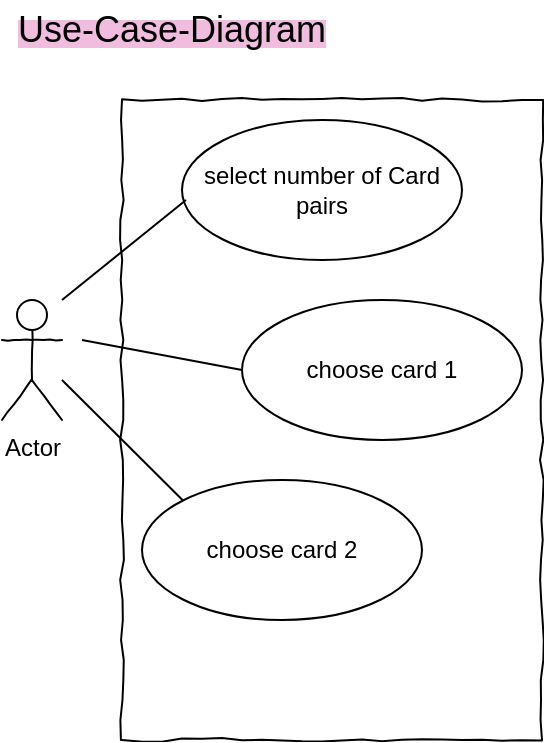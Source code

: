 <mxfile version="14.5.1" type="device"><diagram id="stXgWAV0_DGQO974TAtG" name="Seite-1"><mxGraphModel dx="2370" dy="1370" grid="1" gridSize="10" guides="1" tooltips="1" connect="1" arrows="1" fold="1" page="1" pageScale="1" pageWidth="827" pageHeight="1169" math="0" shadow="0"><root><mxCell id="0"/><mxCell id="1" parent="0"/><mxCell id="QNQNX3qYymMIF6bZhXz8-2" value="&lt;span style=&quot;background-color: rgb(240 , 189 , 222)&quot;&gt;&lt;font style=&quot;font-size: 18px&quot;&gt;Use-Case-Diagram&lt;/font&gt;&lt;/span&gt;" style="text;html=1;strokeColor=none;fillColor=none;align=center;verticalAlign=middle;whiteSpace=wrap;rounded=0;" vertex="1" parent="1"><mxGeometry x="10" y="10" width="170" height="30" as="geometry"/></mxCell><mxCell id="QNQNX3qYymMIF6bZhXz8-3" value="Actor" style="shape=umlActor;verticalLabelPosition=bottom;labelBackgroundColor=#ffffff;verticalAlign=top;html=1;rounded=1;shadow=0;comic=1;strokeWidth=1;comic=1" vertex="1" parent="1"><mxGeometry x="10" y="160" width="30" height="60" as="geometry"/></mxCell><mxCell id="QNQNX3qYymMIF6bZhXz8-5" value="&lt;div style=&quot;text-align: left&quot;&gt;&lt;br&gt;&lt;/div&gt;" style="rounded=0;whiteSpace=wrap;html=1;comic=1;" vertex="1" parent="1"><mxGeometry x="70" y="60" width="210" height="320" as="geometry"/></mxCell><mxCell id="QNQNX3qYymMIF6bZhXz8-7" value="select number of Card pairs" style="ellipse;whiteSpace=wrap;html=1;rounded=1;shadow=0;strokeWidth=1;comic=1;" vertex="1" parent="1"><mxGeometry x="100" y="70" width="140" height="70" as="geometry"/></mxCell><mxCell id="QNQNX3qYymMIF6bZhXz8-8" value="choose card 2" style="ellipse;whiteSpace=wrap;html=1;rounded=1;shadow=0;strokeWidth=1;comic=1;" vertex="1" parent="1"><mxGeometry x="80" y="250" width="140" height="70" as="geometry"/></mxCell><mxCell id="QNQNX3qYymMIF6bZhXz8-9" value="choose card 1" style="ellipse;whiteSpace=wrap;html=1;rounded=1;shadow=0;strokeWidth=1;comic=1;" vertex="1" parent="1"><mxGeometry x="130" y="160" width="140" height="70" as="geometry"/></mxCell><mxCell id="QNQNX3qYymMIF6bZhXz8-10" value="" style="endArrow=none;html=1;" edge="1" parent="1"><mxGeometry width="50" height="50" relative="1" as="geometry"><mxPoint x="40" y="160" as="sourcePoint"/><mxPoint x="102" y="110" as="targetPoint"/></mxGeometry></mxCell><mxCell id="QNQNX3qYymMIF6bZhXz8-11" value="" style="endArrow=none;html=1;" edge="1" parent="1"><mxGeometry width="50" height="50" relative="1" as="geometry"><mxPoint x="50" y="180" as="sourcePoint"/><mxPoint x="130" y="195" as="targetPoint"/></mxGeometry></mxCell><mxCell id="QNQNX3qYymMIF6bZhXz8-12" value="" style="endArrow=none;html=1;entryX=0;entryY=0;entryDx=0;entryDy=0;" edge="1" parent="1" target="QNQNX3qYymMIF6bZhXz8-8"><mxGeometry width="50" height="50" relative="1" as="geometry"><mxPoint x="40" y="200" as="sourcePoint"/><mxPoint x="120" y="215.0" as="targetPoint"/></mxGeometry></mxCell></root></mxGraphModel></diagram></mxfile>